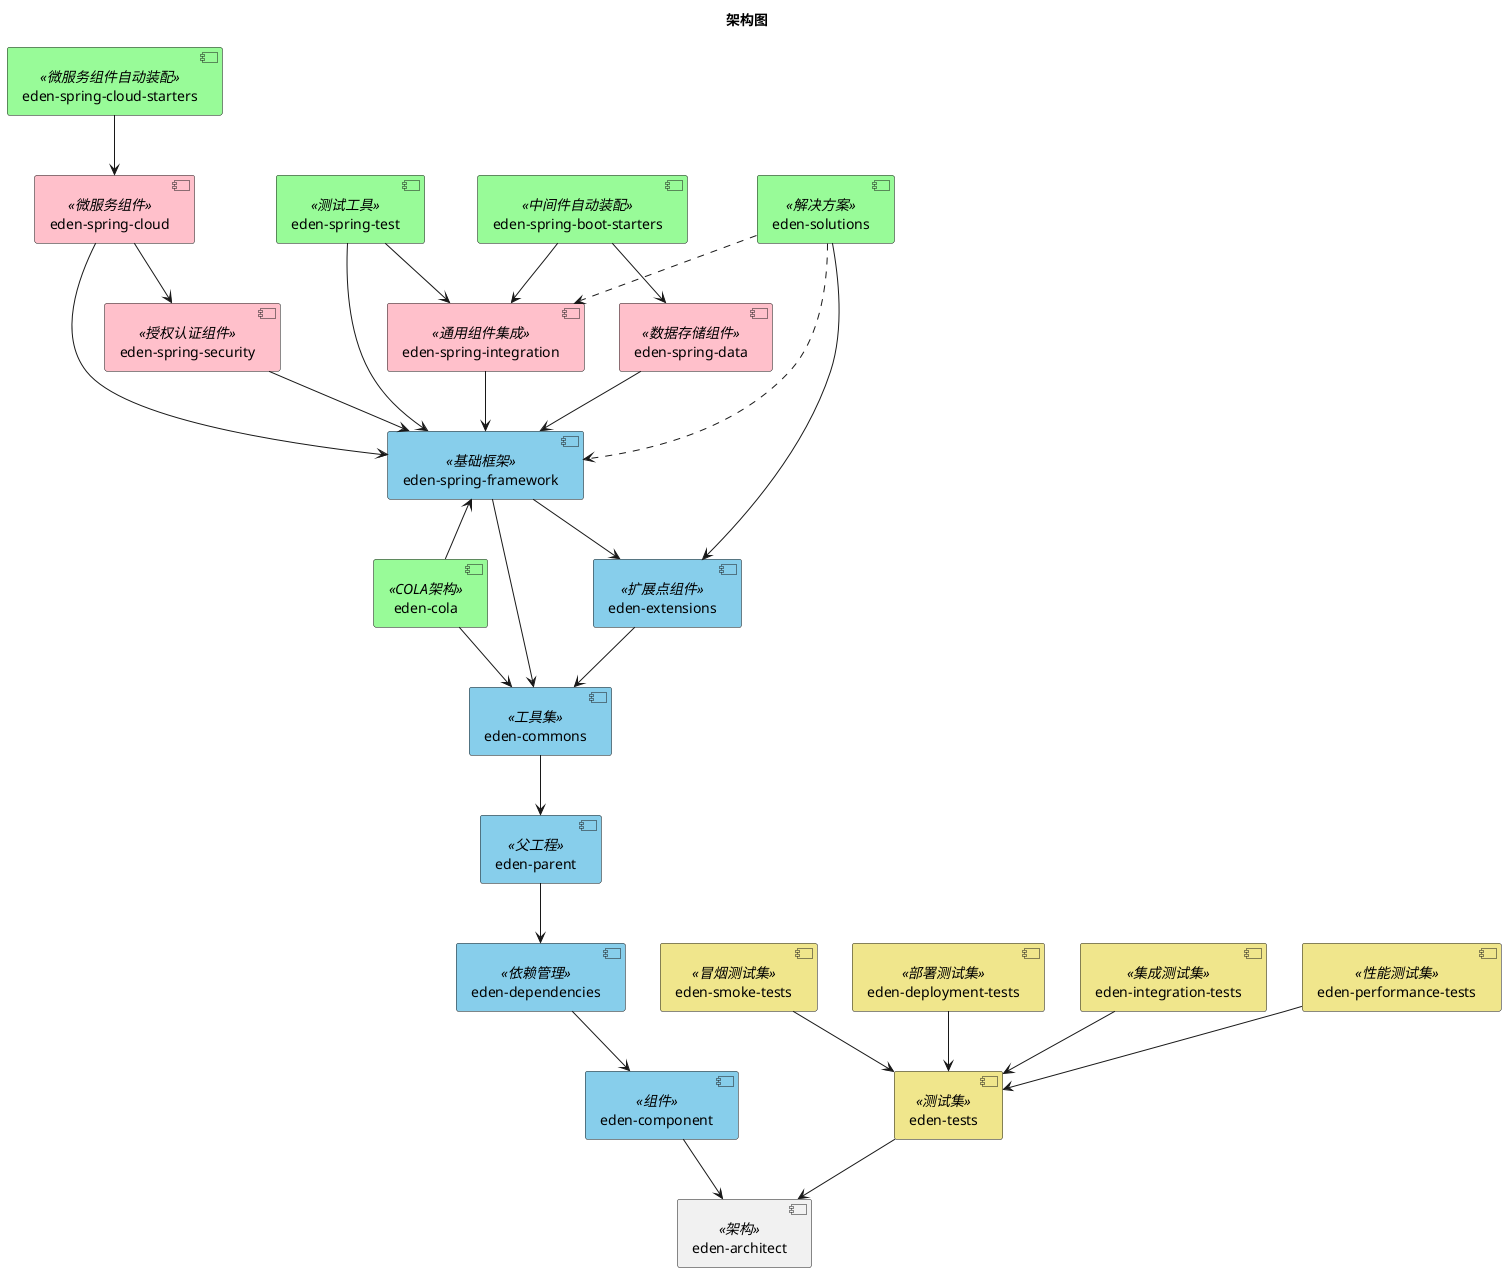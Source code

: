 @startuml

!if %variable_exists("$THEME")
title 架构图 - $THEME theme
!else
title 架构图
!endif

'skinparam BackgroundColor transparent

[eden-architect] <<架构>>

[eden-component] <<组件>>
[eden-dependencies] <<依赖管理>>
[eden-parent] <<父工程>>
[eden-commons] <<工具集>>
[eden-extensions] <<扩展点组件>>
[eden-cola] <<COLA架构>>
[eden-spring-framework] <<基础框架>>
[eden-spring-data] <<数据存储组件>>
[eden-spring-security] <<授权认证组件>>
[eden-spring-integration] <<通用组件集成>>
[eden-spring-boot-starters] <<中间件自动装配>>
[eden-spring-cloud] <<微服务组件>>
[eden-spring-cloud-starters] <<微服务组件自动装配>>
[eden-spring-test] <<测试工具>>
[eden-solutions] <<解决方案>>

[eden-tests] <<测试集>>
[eden-deployment-tests] <<部署测试集>>
[eden-integration-tests] <<集成测试集>>
[eden-performance-tests] <<性能测试集>>
[eden-smoke-tests] <<冒烟测试集>>

skinparam component {
 	backgroundColor<<组件>> SkyBlue
    backgroundColor<<依赖管理>> SkyBlue
    backgroundColor<<父工程>> SkyBlue
    backgroundColor<<工具集>> SkyBlue
    backgroundColor<<扩展点组件>> SkyBlue
    backgroundColor<<基础框架>> SkyBlue
	backgroundColor<<数据存储组件>> Pink
	backgroundColor<<授权认证组件>> Pink
	backgroundColor<<通用组件集成>> Pink
	backgroundColor<<微服务组件>> Pink
	backgroundColor<<COLA架构>> PaleGreen
    backgroundColor<<中间件自动装配>> PaleGreen
    backgroundColor<<微服务组件自动装配>> PaleGreen
    backgroundColor<<测试工具>> PaleGreen
	backgroundColor<<解决方案>> PaleGreen

	backgroundColor<<测试集>> Khaki
	backgroundColor<<部署测试集>> Khaki
	backgroundColor<<集成测试集>> Khaki
	backgroundColor<<性能测试集>> Khaki
	backgroundColor<<冒烟测试集>> Khaki
}

[eden-component] --> [eden-architect]
[eden-dependencies] --> [eden-component]
[eden-parent] --> [eden-dependencies]
[eden-commons] --> [eden-parent]
[eden-extensions] --> [eden-commons]
[eden-cola] --> [eden-commons]
[eden-cola] -u-> [eden-spring-framework]
[eden-spring-framework] --> [eden-commons]
[eden-spring-framework] --> [eden-extensions]
[eden-spring-data] --> [eden-spring-framework]
[eden-spring-security] --> [eden-spring-framework]
[eden-spring-integration] --> [eden-spring-framework]
[eden-spring-cloud] --> [eden-spring-framework]
[eden-spring-cloud] --> [eden-spring-security]
[eden-spring-test] --> [eden-spring-framework]
[eden-spring-test] --> [eden-spring-integration]
[eden-spring-boot-starters] --> [eden-spring-data]
[eden-spring-boot-starters] --> [eden-spring-integration]
[eden-spring-cloud-starters] --> [eden-spring-cloud]
[eden-solutions] --> [eden-extensions]
[eden-solutions] ..> [eden-spring-framework]
[eden-solutions] ..> [eden-spring-integration]

[eden-tests] --> [eden-architect]
[eden-deployment-tests] --> [eden-tests]
[eden-integration-tests] --> [eden-tests]
[eden-performance-tests] --> [eden-tests]
[eden-smoke-tests] --> [eden-tests]

@enduml
